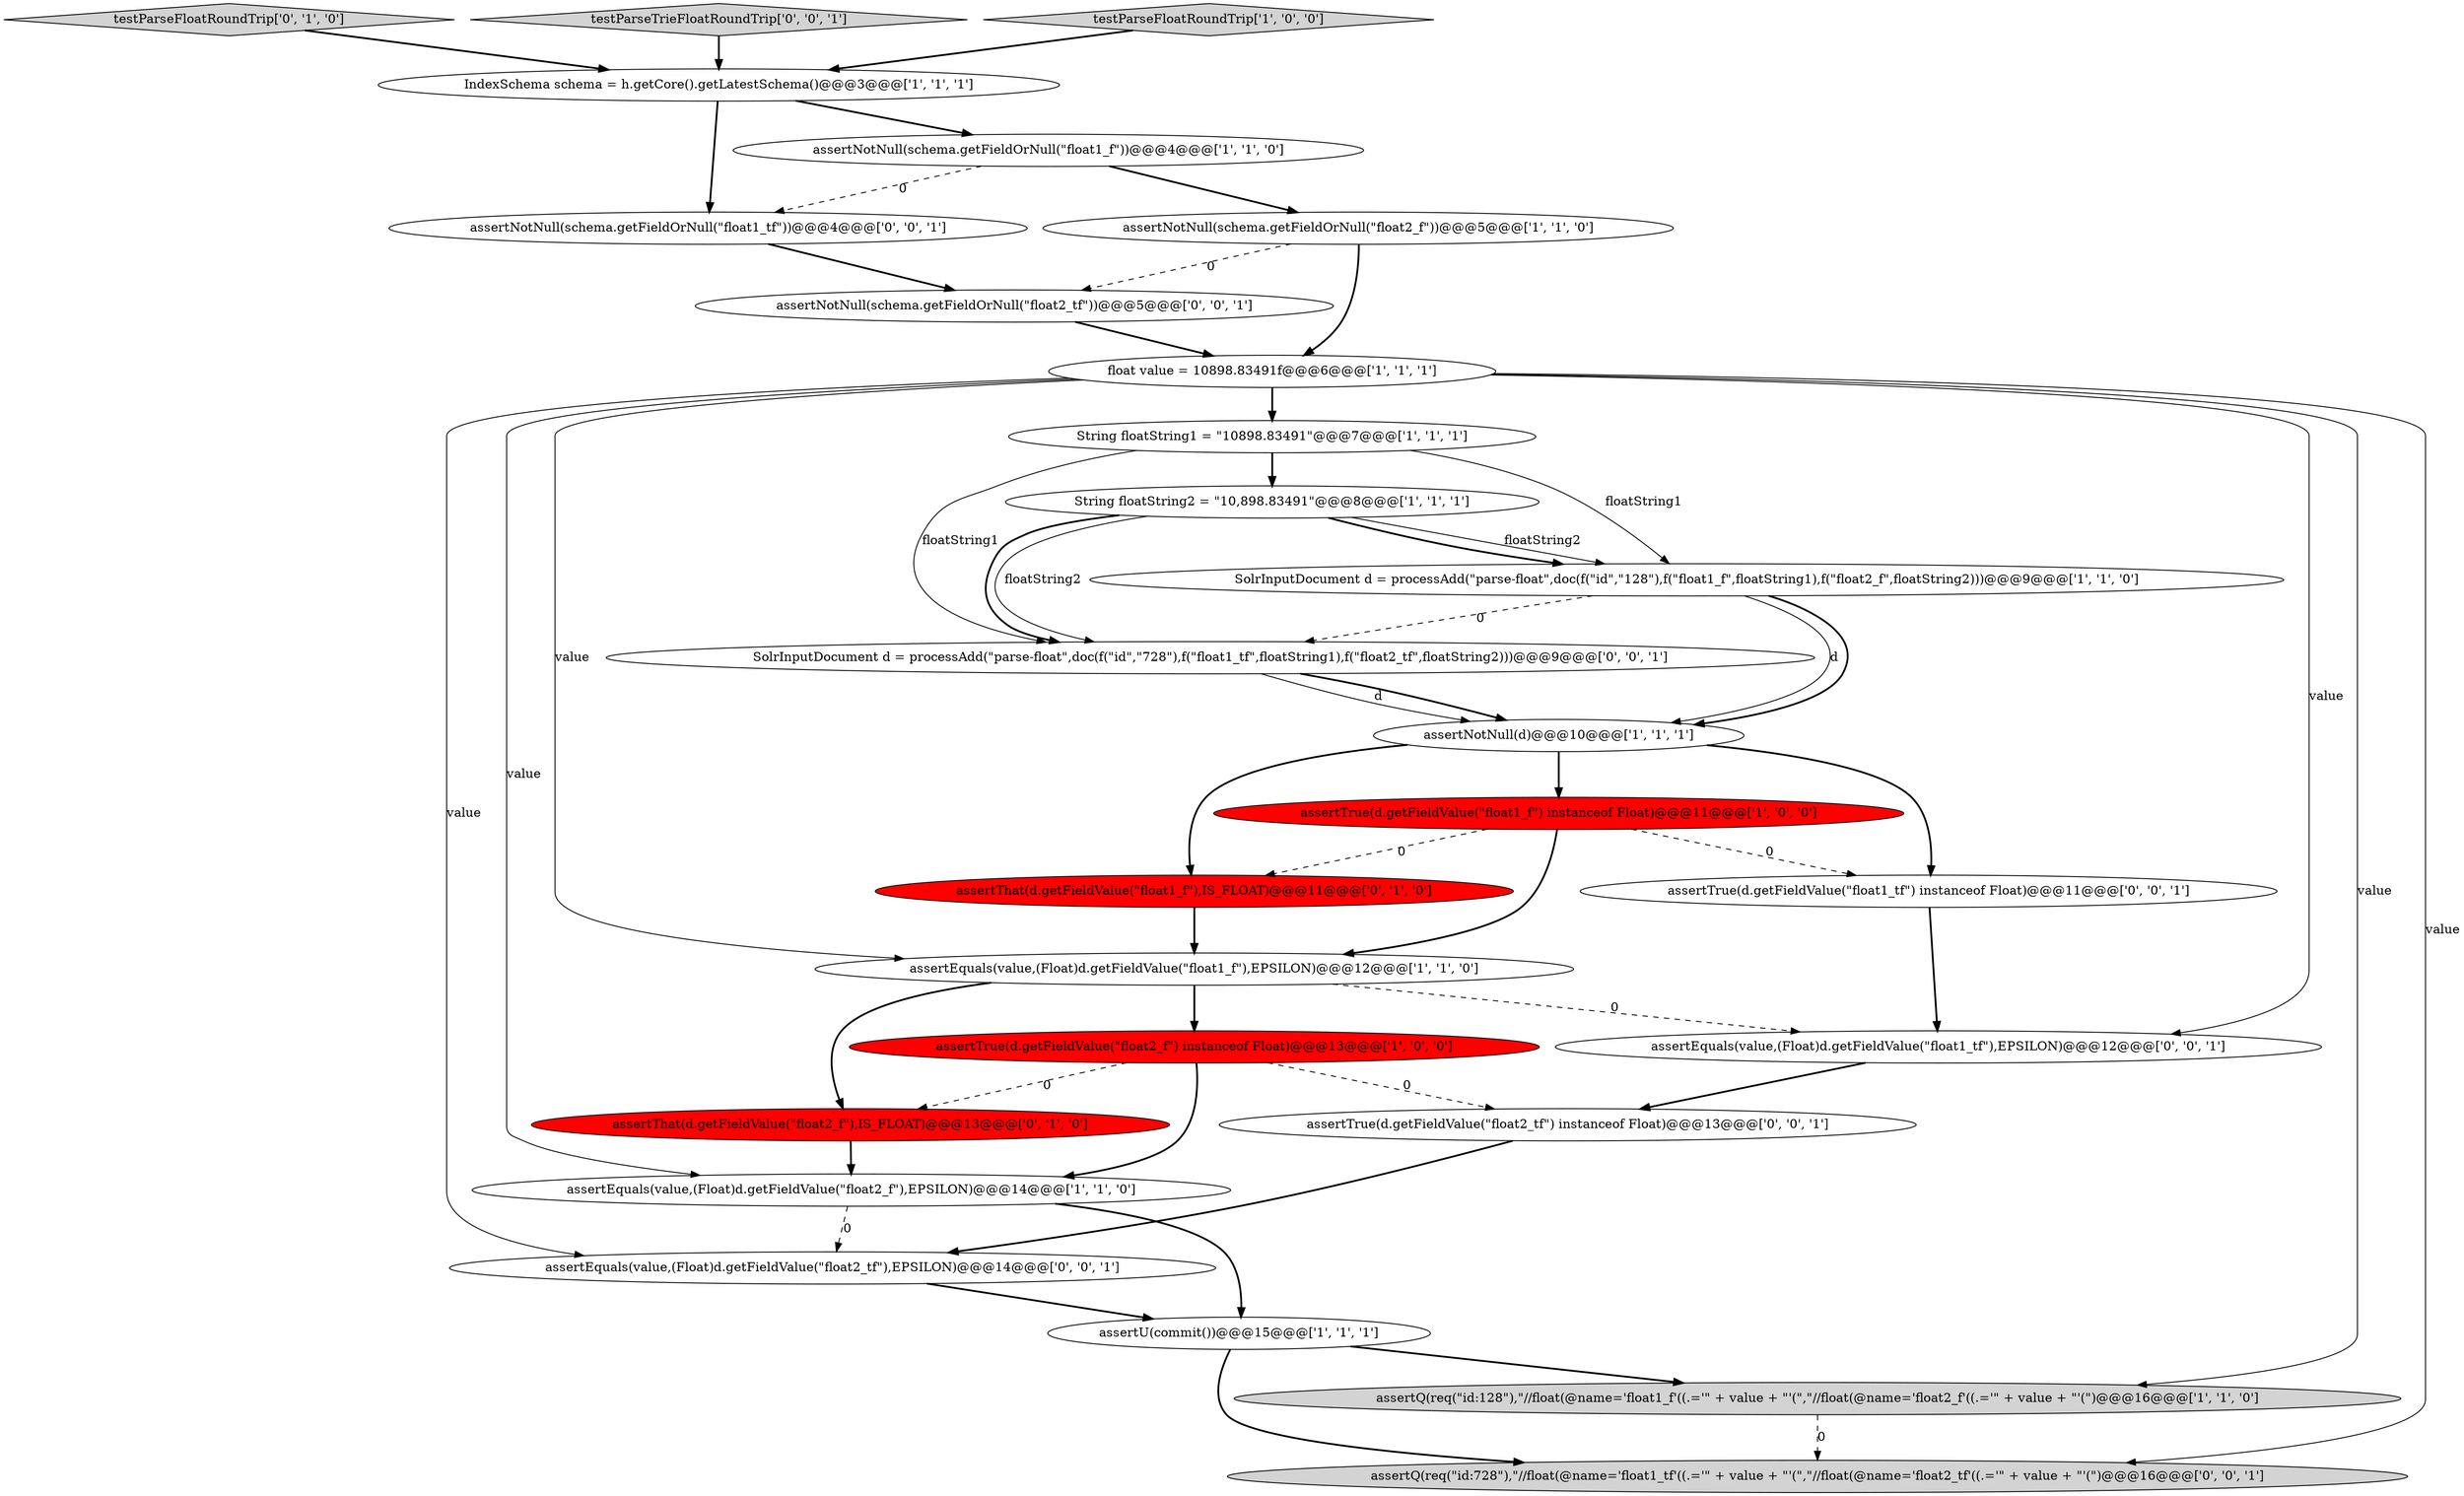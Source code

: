 digraph {
2 [style = filled, label = "assertNotNull(d)@@@10@@@['1', '1', '1']", fillcolor = white, shape = ellipse image = "AAA0AAABBB1BBB"];
8 [style = filled, label = "assertTrue(d.getFieldValue(\"float2_f\") instanceof Float)@@@13@@@['1', '0', '0']", fillcolor = red, shape = ellipse image = "AAA1AAABBB1BBB"];
25 [style = filled, label = "assertTrue(d.getFieldValue(\"float1_tf\") instanceof Float)@@@11@@@['0', '0', '1']", fillcolor = white, shape = ellipse image = "AAA0AAABBB3BBB"];
14 [style = filled, label = "float value = 10898.83491f@@@6@@@['1', '1', '1']", fillcolor = white, shape = ellipse image = "AAA0AAABBB1BBB"];
16 [style = filled, label = "testParseFloatRoundTrip['0', '1', '0']", fillcolor = lightgray, shape = diamond image = "AAA0AAABBB2BBB"];
7 [style = filled, label = "assertEquals(value,(Float)d.getFieldValue(\"float1_f\"),EPSILON)@@@12@@@['1', '1', '0']", fillcolor = white, shape = ellipse image = "AAA0AAABBB1BBB"];
19 [style = filled, label = "testParseTrieFloatRoundTrip['0', '0', '1']", fillcolor = lightgray, shape = diamond image = "AAA0AAABBB3BBB"];
11 [style = filled, label = "assertTrue(d.getFieldValue(\"float1_f\") instanceof Float)@@@11@@@['1', '0', '0']", fillcolor = red, shape = ellipse image = "AAA1AAABBB1BBB"];
15 [style = filled, label = "assertThat(d.getFieldValue(\"float1_f\"),IS_FLOAT)@@@11@@@['0', '1', '0']", fillcolor = red, shape = ellipse image = "AAA1AAABBB2BBB"];
22 [style = filled, label = "assertNotNull(schema.getFieldOrNull(\"float1_tf\"))@@@4@@@['0', '0', '1']", fillcolor = white, shape = ellipse image = "AAA0AAABBB3BBB"];
0 [style = filled, label = "String floatString1 = \"10898.83491\"@@@7@@@['1', '1', '1']", fillcolor = white, shape = ellipse image = "AAA0AAABBB1BBB"];
3 [style = filled, label = "assertQ(req(\"id:128\"),\"//float(@name='float1_f'((.='\" + value + \"'(\",\"//float(@name='float2_f'((.='\" + value + \"'(\")@@@16@@@['1', '1', '0']", fillcolor = lightgray, shape = ellipse image = "AAA0AAABBB1BBB"];
21 [style = filled, label = "assertEquals(value,(Float)d.getFieldValue(\"float1_tf\"),EPSILON)@@@12@@@['0', '0', '1']", fillcolor = white, shape = ellipse image = "AAA0AAABBB3BBB"];
20 [style = filled, label = "assertEquals(value,(Float)d.getFieldValue(\"float2_tf\"),EPSILON)@@@14@@@['0', '0', '1']", fillcolor = white, shape = ellipse image = "AAA0AAABBB3BBB"];
6 [style = filled, label = "IndexSchema schema = h.getCore().getLatestSchema()@@@3@@@['1', '1', '1']", fillcolor = white, shape = ellipse image = "AAA0AAABBB1BBB"];
10 [style = filled, label = "assertNotNull(schema.getFieldOrNull(\"float2_f\"))@@@5@@@['1', '1', '0']", fillcolor = white, shape = ellipse image = "AAA0AAABBB1BBB"];
24 [style = filled, label = "assertNotNull(schema.getFieldOrNull(\"float2_tf\"))@@@5@@@['0', '0', '1']", fillcolor = white, shape = ellipse image = "AAA0AAABBB3BBB"];
1 [style = filled, label = "String floatString2 = \"10,898.83491\"@@@8@@@['1', '1', '1']", fillcolor = white, shape = ellipse image = "AAA0AAABBB1BBB"];
9 [style = filled, label = "assertEquals(value,(Float)d.getFieldValue(\"float2_f\"),EPSILON)@@@14@@@['1', '1', '0']", fillcolor = white, shape = ellipse image = "AAA0AAABBB1BBB"];
26 [style = filled, label = "assertTrue(d.getFieldValue(\"float2_tf\") instanceof Float)@@@13@@@['0', '0', '1']", fillcolor = white, shape = ellipse image = "AAA0AAABBB3BBB"];
5 [style = filled, label = "assertNotNull(schema.getFieldOrNull(\"float1_f\"))@@@4@@@['1', '1', '0']", fillcolor = white, shape = ellipse image = "AAA0AAABBB1BBB"];
13 [style = filled, label = "testParseFloatRoundTrip['1', '0', '0']", fillcolor = lightgray, shape = diamond image = "AAA0AAABBB1BBB"];
4 [style = filled, label = "SolrInputDocument d = processAdd(\"parse-float\",doc(f(\"id\",\"128\"),f(\"float1_f\",floatString1),f(\"float2_f\",floatString2)))@@@9@@@['1', '1', '0']", fillcolor = white, shape = ellipse image = "AAA0AAABBB1BBB"];
23 [style = filled, label = "SolrInputDocument d = processAdd(\"parse-float\",doc(f(\"id\",\"728\"),f(\"float1_tf\",floatString1),f(\"float2_tf\",floatString2)))@@@9@@@['0', '0', '1']", fillcolor = white, shape = ellipse image = "AAA0AAABBB3BBB"];
12 [style = filled, label = "assertU(commit())@@@15@@@['1', '1', '1']", fillcolor = white, shape = ellipse image = "AAA0AAABBB1BBB"];
17 [style = filled, label = "assertThat(d.getFieldValue(\"float2_f\"),IS_FLOAT)@@@13@@@['0', '1', '0']", fillcolor = red, shape = ellipse image = "AAA1AAABBB2BBB"];
18 [style = filled, label = "assertQ(req(\"id:728\"),\"//float(@name='float1_tf'((.='\" + value + \"'(\",\"//float(@name='float2_tf'((.='\" + value + \"'(\")@@@16@@@['0', '0', '1']", fillcolor = lightgray, shape = ellipse image = "AAA0AAABBB3BBB"];
9->20 [style = dashed, label="0"];
5->10 [style = bold, label=""];
1->4 [style = bold, label=""];
14->20 [style = solid, label="value"];
7->21 [style = dashed, label="0"];
7->17 [style = bold, label=""];
14->7 [style = solid, label="value"];
15->7 [style = bold, label=""];
14->18 [style = solid, label="value"];
10->14 [style = bold, label=""];
6->22 [style = bold, label=""];
11->15 [style = dashed, label="0"];
14->9 [style = solid, label="value"];
4->2 [style = solid, label="d"];
16->6 [style = bold, label=""];
17->9 [style = bold, label=""];
3->18 [style = dashed, label="0"];
23->2 [style = solid, label="d"];
1->4 [style = solid, label="floatString2"];
4->2 [style = bold, label=""];
7->8 [style = bold, label=""];
19->6 [style = bold, label=""];
1->23 [style = solid, label="floatString2"];
1->23 [style = bold, label=""];
24->14 [style = bold, label=""];
14->3 [style = solid, label="value"];
6->5 [style = bold, label=""];
21->26 [style = bold, label=""];
14->0 [style = bold, label=""];
0->4 [style = solid, label="floatString1"];
0->1 [style = bold, label=""];
2->15 [style = bold, label=""];
20->12 [style = bold, label=""];
12->18 [style = bold, label=""];
8->9 [style = bold, label=""];
11->25 [style = dashed, label="0"];
8->17 [style = dashed, label="0"];
0->23 [style = solid, label="floatString1"];
12->3 [style = bold, label=""];
9->12 [style = bold, label=""];
23->2 [style = bold, label=""];
22->24 [style = bold, label=""];
13->6 [style = bold, label=""];
2->25 [style = bold, label=""];
14->21 [style = solid, label="value"];
4->23 [style = dashed, label="0"];
10->24 [style = dashed, label="0"];
2->11 [style = bold, label=""];
11->7 [style = bold, label=""];
26->20 [style = bold, label=""];
25->21 [style = bold, label=""];
8->26 [style = dashed, label="0"];
5->22 [style = dashed, label="0"];
}
